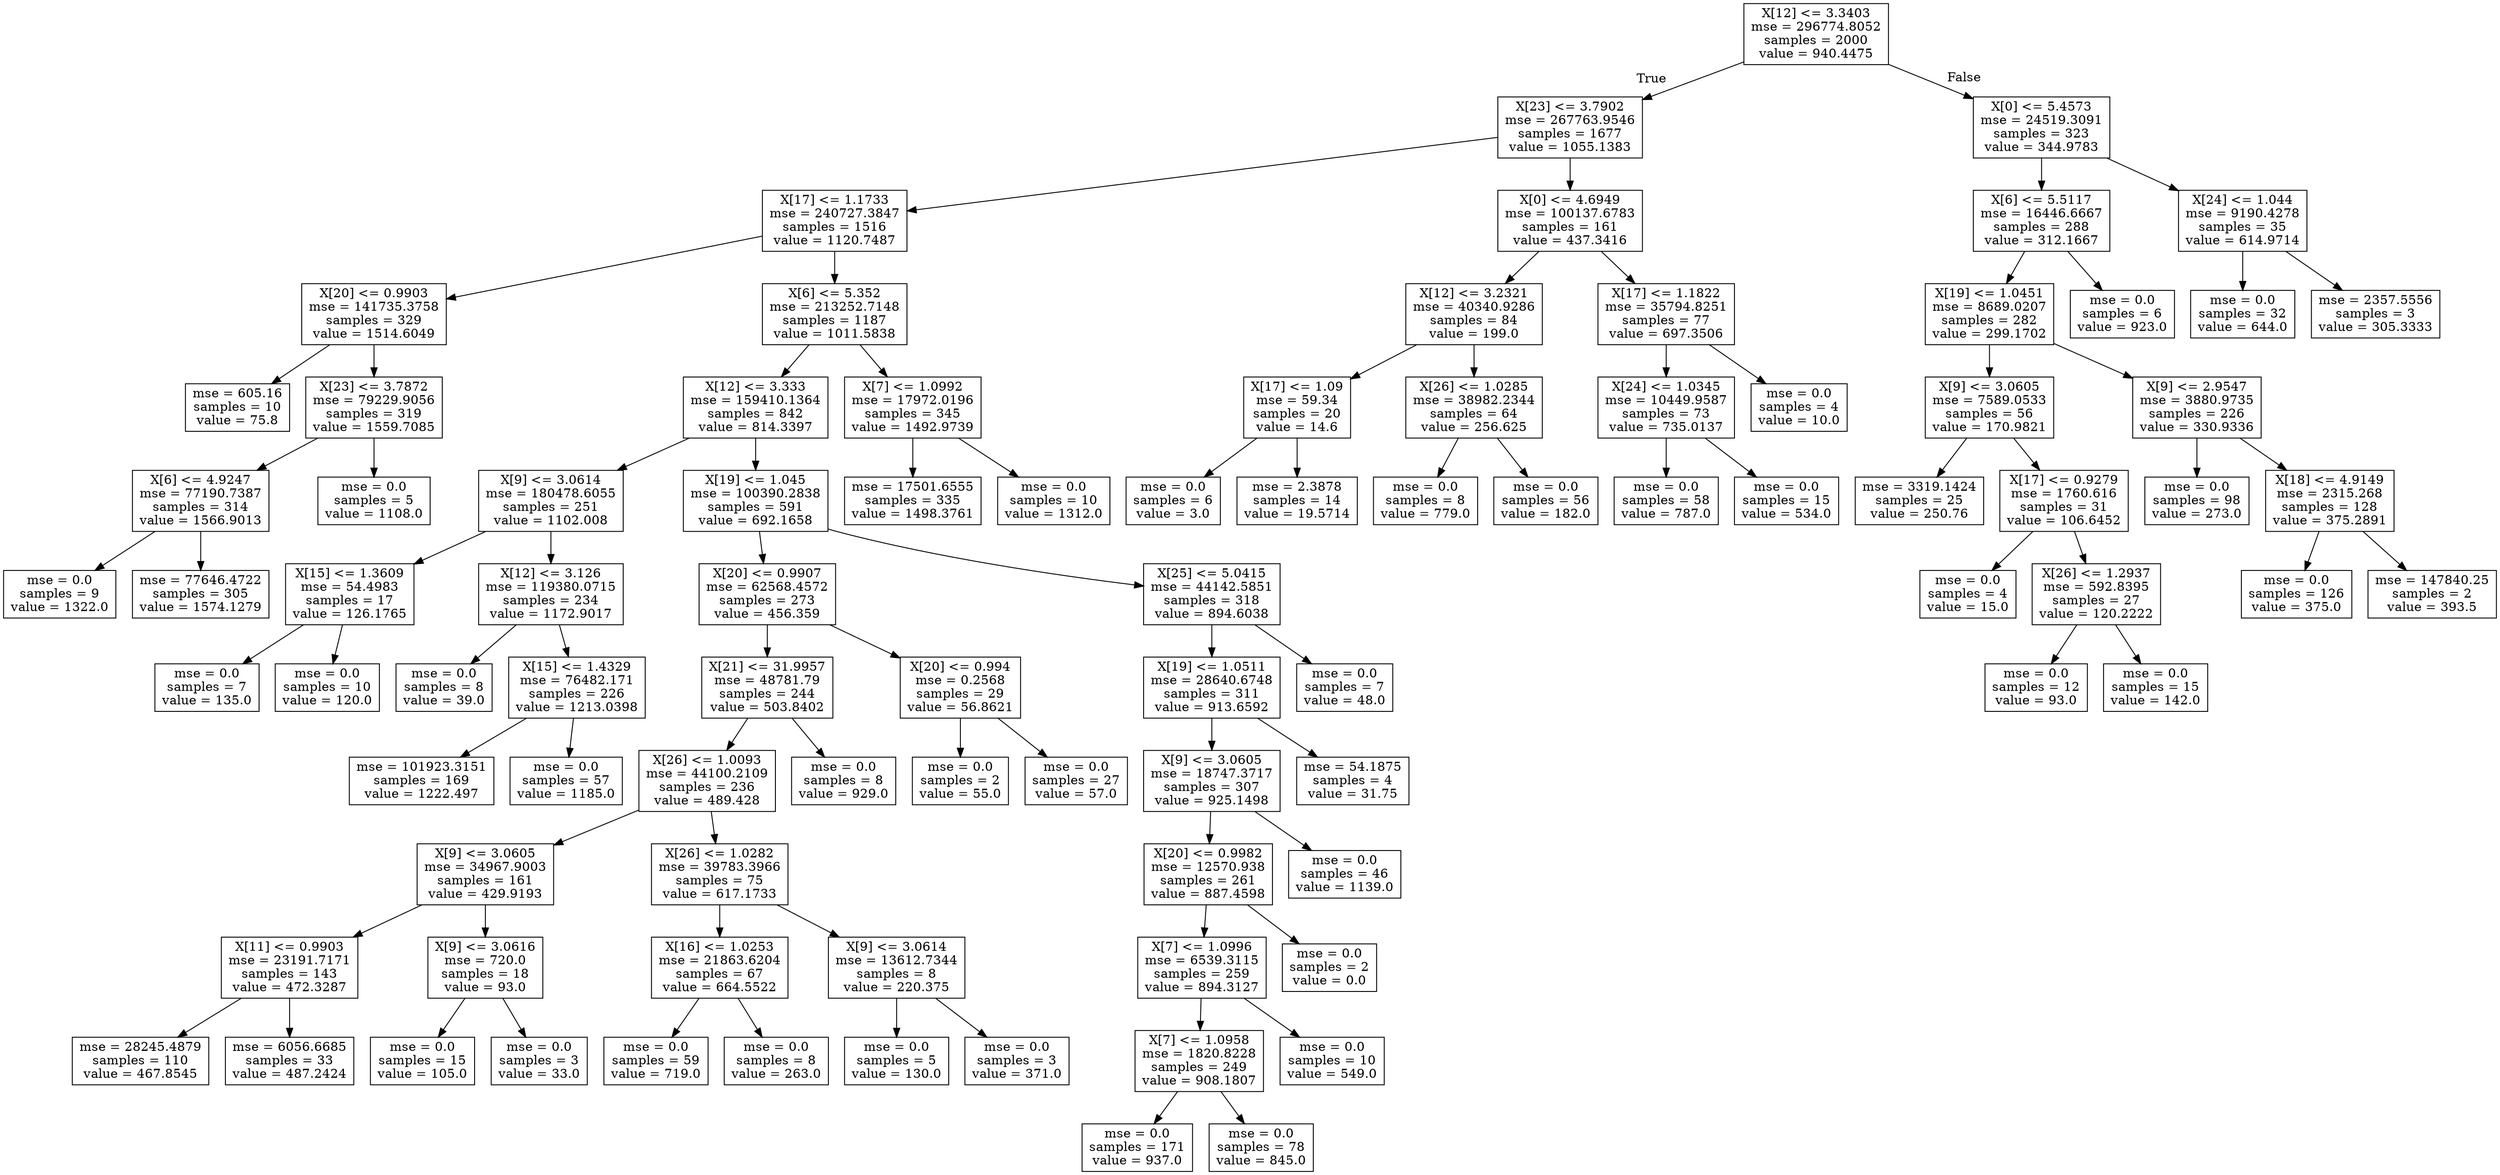 digraph Tree {
node [shape=box] ;
0 [label="X[12] <= 3.3403\nmse = 296774.8052\nsamples = 2000\nvalue = 940.4475"] ;
1 [label="X[23] <= 3.7902\nmse = 267763.9546\nsamples = 1677\nvalue = 1055.1383"] ;
0 -> 1 [labeldistance=2.5, labelangle=45, headlabel="True"] ;
2 [label="X[17] <= 1.1733\nmse = 240727.3847\nsamples = 1516\nvalue = 1120.7487"] ;
1 -> 2 ;
3 [label="X[20] <= 0.9903\nmse = 141735.3758\nsamples = 329\nvalue = 1514.6049"] ;
2 -> 3 ;
4 [label="mse = 605.16\nsamples = 10\nvalue = 75.8"] ;
3 -> 4 ;
5 [label="X[23] <= 3.7872\nmse = 79229.9056\nsamples = 319\nvalue = 1559.7085"] ;
3 -> 5 ;
6 [label="X[6] <= 4.9247\nmse = 77190.7387\nsamples = 314\nvalue = 1566.9013"] ;
5 -> 6 ;
7 [label="mse = 0.0\nsamples = 9\nvalue = 1322.0"] ;
6 -> 7 ;
8 [label="mse = 77646.4722\nsamples = 305\nvalue = 1574.1279"] ;
6 -> 8 ;
9 [label="mse = 0.0\nsamples = 5\nvalue = 1108.0"] ;
5 -> 9 ;
10 [label="X[6] <= 5.352\nmse = 213252.7148\nsamples = 1187\nvalue = 1011.5838"] ;
2 -> 10 ;
11 [label="X[12] <= 3.333\nmse = 159410.1364\nsamples = 842\nvalue = 814.3397"] ;
10 -> 11 ;
12 [label="X[9] <= 3.0614\nmse = 180478.6055\nsamples = 251\nvalue = 1102.008"] ;
11 -> 12 ;
13 [label="X[15] <= 1.3609\nmse = 54.4983\nsamples = 17\nvalue = 126.1765"] ;
12 -> 13 ;
14 [label="mse = 0.0\nsamples = 7\nvalue = 135.0"] ;
13 -> 14 ;
15 [label="mse = 0.0\nsamples = 10\nvalue = 120.0"] ;
13 -> 15 ;
16 [label="X[12] <= 3.126\nmse = 119380.0715\nsamples = 234\nvalue = 1172.9017"] ;
12 -> 16 ;
17 [label="mse = 0.0\nsamples = 8\nvalue = 39.0"] ;
16 -> 17 ;
18 [label="X[15] <= 1.4329\nmse = 76482.171\nsamples = 226\nvalue = 1213.0398"] ;
16 -> 18 ;
19 [label="mse = 101923.3151\nsamples = 169\nvalue = 1222.497"] ;
18 -> 19 ;
20 [label="mse = 0.0\nsamples = 57\nvalue = 1185.0"] ;
18 -> 20 ;
21 [label="X[19] <= 1.045\nmse = 100390.2838\nsamples = 591\nvalue = 692.1658"] ;
11 -> 21 ;
22 [label="X[20] <= 0.9907\nmse = 62568.4572\nsamples = 273\nvalue = 456.359"] ;
21 -> 22 ;
23 [label="X[21] <= 31.9957\nmse = 48781.79\nsamples = 244\nvalue = 503.8402"] ;
22 -> 23 ;
24 [label="X[26] <= 1.0093\nmse = 44100.2109\nsamples = 236\nvalue = 489.428"] ;
23 -> 24 ;
25 [label="X[9] <= 3.0605\nmse = 34967.9003\nsamples = 161\nvalue = 429.9193"] ;
24 -> 25 ;
26 [label="X[11] <= 0.9903\nmse = 23191.7171\nsamples = 143\nvalue = 472.3287"] ;
25 -> 26 ;
27 [label="mse = 28245.4879\nsamples = 110\nvalue = 467.8545"] ;
26 -> 27 ;
28 [label="mse = 6056.6685\nsamples = 33\nvalue = 487.2424"] ;
26 -> 28 ;
29 [label="X[9] <= 3.0616\nmse = 720.0\nsamples = 18\nvalue = 93.0"] ;
25 -> 29 ;
30 [label="mse = 0.0\nsamples = 15\nvalue = 105.0"] ;
29 -> 30 ;
31 [label="mse = 0.0\nsamples = 3\nvalue = 33.0"] ;
29 -> 31 ;
32 [label="X[26] <= 1.0282\nmse = 39783.3966\nsamples = 75\nvalue = 617.1733"] ;
24 -> 32 ;
33 [label="X[16] <= 1.0253\nmse = 21863.6204\nsamples = 67\nvalue = 664.5522"] ;
32 -> 33 ;
34 [label="mse = 0.0\nsamples = 59\nvalue = 719.0"] ;
33 -> 34 ;
35 [label="mse = 0.0\nsamples = 8\nvalue = 263.0"] ;
33 -> 35 ;
36 [label="X[9] <= 3.0614\nmse = 13612.7344\nsamples = 8\nvalue = 220.375"] ;
32 -> 36 ;
37 [label="mse = 0.0\nsamples = 5\nvalue = 130.0"] ;
36 -> 37 ;
38 [label="mse = 0.0\nsamples = 3\nvalue = 371.0"] ;
36 -> 38 ;
39 [label="mse = 0.0\nsamples = 8\nvalue = 929.0"] ;
23 -> 39 ;
40 [label="X[20] <= 0.994\nmse = 0.2568\nsamples = 29\nvalue = 56.8621"] ;
22 -> 40 ;
41 [label="mse = 0.0\nsamples = 2\nvalue = 55.0"] ;
40 -> 41 ;
42 [label="mse = 0.0\nsamples = 27\nvalue = 57.0"] ;
40 -> 42 ;
43 [label="X[25] <= 5.0415\nmse = 44142.5851\nsamples = 318\nvalue = 894.6038"] ;
21 -> 43 ;
44 [label="X[19] <= 1.0511\nmse = 28640.6748\nsamples = 311\nvalue = 913.6592"] ;
43 -> 44 ;
45 [label="X[9] <= 3.0605\nmse = 18747.3717\nsamples = 307\nvalue = 925.1498"] ;
44 -> 45 ;
46 [label="X[20] <= 0.9982\nmse = 12570.938\nsamples = 261\nvalue = 887.4598"] ;
45 -> 46 ;
47 [label="X[7] <= 1.0996\nmse = 6539.3115\nsamples = 259\nvalue = 894.3127"] ;
46 -> 47 ;
48 [label="X[7] <= 1.0958\nmse = 1820.8228\nsamples = 249\nvalue = 908.1807"] ;
47 -> 48 ;
49 [label="mse = 0.0\nsamples = 171\nvalue = 937.0"] ;
48 -> 49 ;
50 [label="mse = 0.0\nsamples = 78\nvalue = 845.0"] ;
48 -> 50 ;
51 [label="mse = 0.0\nsamples = 10\nvalue = 549.0"] ;
47 -> 51 ;
52 [label="mse = 0.0\nsamples = 2\nvalue = 0.0"] ;
46 -> 52 ;
53 [label="mse = 0.0\nsamples = 46\nvalue = 1139.0"] ;
45 -> 53 ;
54 [label="mse = 54.1875\nsamples = 4\nvalue = 31.75"] ;
44 -> 54 ;
55 [label="mse = 0.0\nsamples = 7\nvalue = 48.0"] ;
43 -> 55 ;
56 [label="X[7] <= 1.0992\nmse = 17972.0196\nsamples = 345\nvalue = 1492.9739"] ;
10 -> 56 ;
57 [label="mse = 17501.6555\nsamples = 335\nvalue = 1498.3761"] ;
56 -> 57 ;
58 [label="mse = 0.0\nsamples = 10\nvalue = 1312.0"] ;
56 -> 58 ;
59 [label="X[0] <= 4.6949\nmse = 100137.6783\nsamples = 161\nvalue = 437.3416"] ;
1 -> 59 ;
60 [label="X[12] <= 3.2321\nmse = 40340.9286\nsamples = 84\nvalue = 199.0"] ;
59 -> 60 ;
61 [label="X[17] <= 1.09\nmse = 59.34\nsamples = 20\nvalue = 14.6"] ;
60 -> 61 ;
62 [label="mse = 0.0\nsamples = 6\nvalue = 3.0"] ;
61 -> 62 ;
63 [label="mse = 2.3878\nsamples = 14\nvalue = 19.5714"] ;
61 -> 63 ;
64 [label="X[26] <= 1.0285\nmse = 38982.2344\nsamples = 64\nvalue = 256.625"] ;
60 -> 64 ;
65 [label="mse = 0.0\nsamples = 8\nvalue = 779.0"] ;
64 -> 65 ;
66 [label="mse = 0.0\nsamples = 56\nvalue = 182.0"] ;
64 -> 66 ;
67 [label="X[17] <= 1.1822\nmse = 35794.8251\nsamples = 77\nvalue = 697.3506"] ;
59 -> 67 ;
68 [label="X[24] <= 1.0345\nmse = 10449.9587\nsamples = 73\nvalue = 735.0137"] ;
67 -> 68 ;
69 [label="mse = 0.0\nsamples = 58\nvalue = 787.0"] ;
68 -> 69 ;
70 [label="mse = 0.0\nsamples = 15\nvalue = 534.0"] ;
68 -> 70 ;
71 [label="mse = 0.0\nsamples = 4\nvalue = 10.0"] ;
67 -> 71 ;
72 [label="X[0] <= 5.4573\nmse = 24519.3091\nsamples = 323\nvalue = 344.9783"] ;
0 -> 72 [labeldistance=2.5, labelangle=-45, headlabel="False"] ;
73 [label="X[6] <= 5.5117\nmse = 16446.6667\nsamples = 288\nvalue = 312.1667"] ;
72 -> 73 ;
74 [label="X[19] <= 1.0451\nmse = 8689.0207\nsamples = 282\nvalue = 299.1702"] ;
73 -> 74 ;
75 [label="X[9] <= 3.0605\nmse = 7589.0533\nsamples = 56\nvalue = 170.9821"] ;
74 -> 75 ;
76 [label="mse = 3319.1424\nsamples = 25\nvalue = 250.76"] ;
75 -> 76 ;
77 [label="X[17] <= 0.9279\nmse = 1760.616\nsamples = 31\nvalue = 106.6452"] ;
75 -> 77 ;
78 [label="mse = 0.0\nsamples = 4\nvalue = 15.0"] ;
77 -> 78 ;
79 [label="X[26] <= 1.2937\nmse = 592.8395\nsamples = 27\nvalue = 120.2222"] ;
77 -> 79 ;
80 [label="mse = 0.0\nsamples = 12\nvalue = 93.0"] ;
79 -> 80 ;
81 [label="mse = 0.0\nsamples = 15\nvalue = 142.0"] ;
79 -> 81 ;
82 [label="X[9] <= 2.9547\nmse = 3880.9735\nsamples = 226\nvalue = 330.9336"] ;
74 -> 82 ;
83 [label="mse = 0.0\nsamples = 98\nvalue = 273.0"] ;
82 -> 83 ;
84 [label="X[18] <= 4.9149\nmse = 2315.268\nsamples = 128\nvalue = 375.2891"] ;
82 -> 84 ;
85 [label="mse = 0.0\nsamples = 126\nvalue = 375.0"] ;
84 -> 85 ;
86 [label="mse = 147840.25\nsamples = 2\nvalue = 393.5"] ;
84 -> 86 ;
87 [label="mse = 0.0\nsamples = 6\nvalue = 923.0"] ;
73 -> 87 ;
88 [label="X[24] <= 1.044\nmse = 9190.4278\nsamples = 35\nvalue = 614.9714"] ;
72 -> 88 ;
89 [label="mse = 0.0\nsamples = 32\nvalue = 644.0"] ;
88 -> 89 ;
90 [label="mse = 2357.5556\nsamples = 3\nvalue = 305.3333"] ;
88 -> 90 ;
}